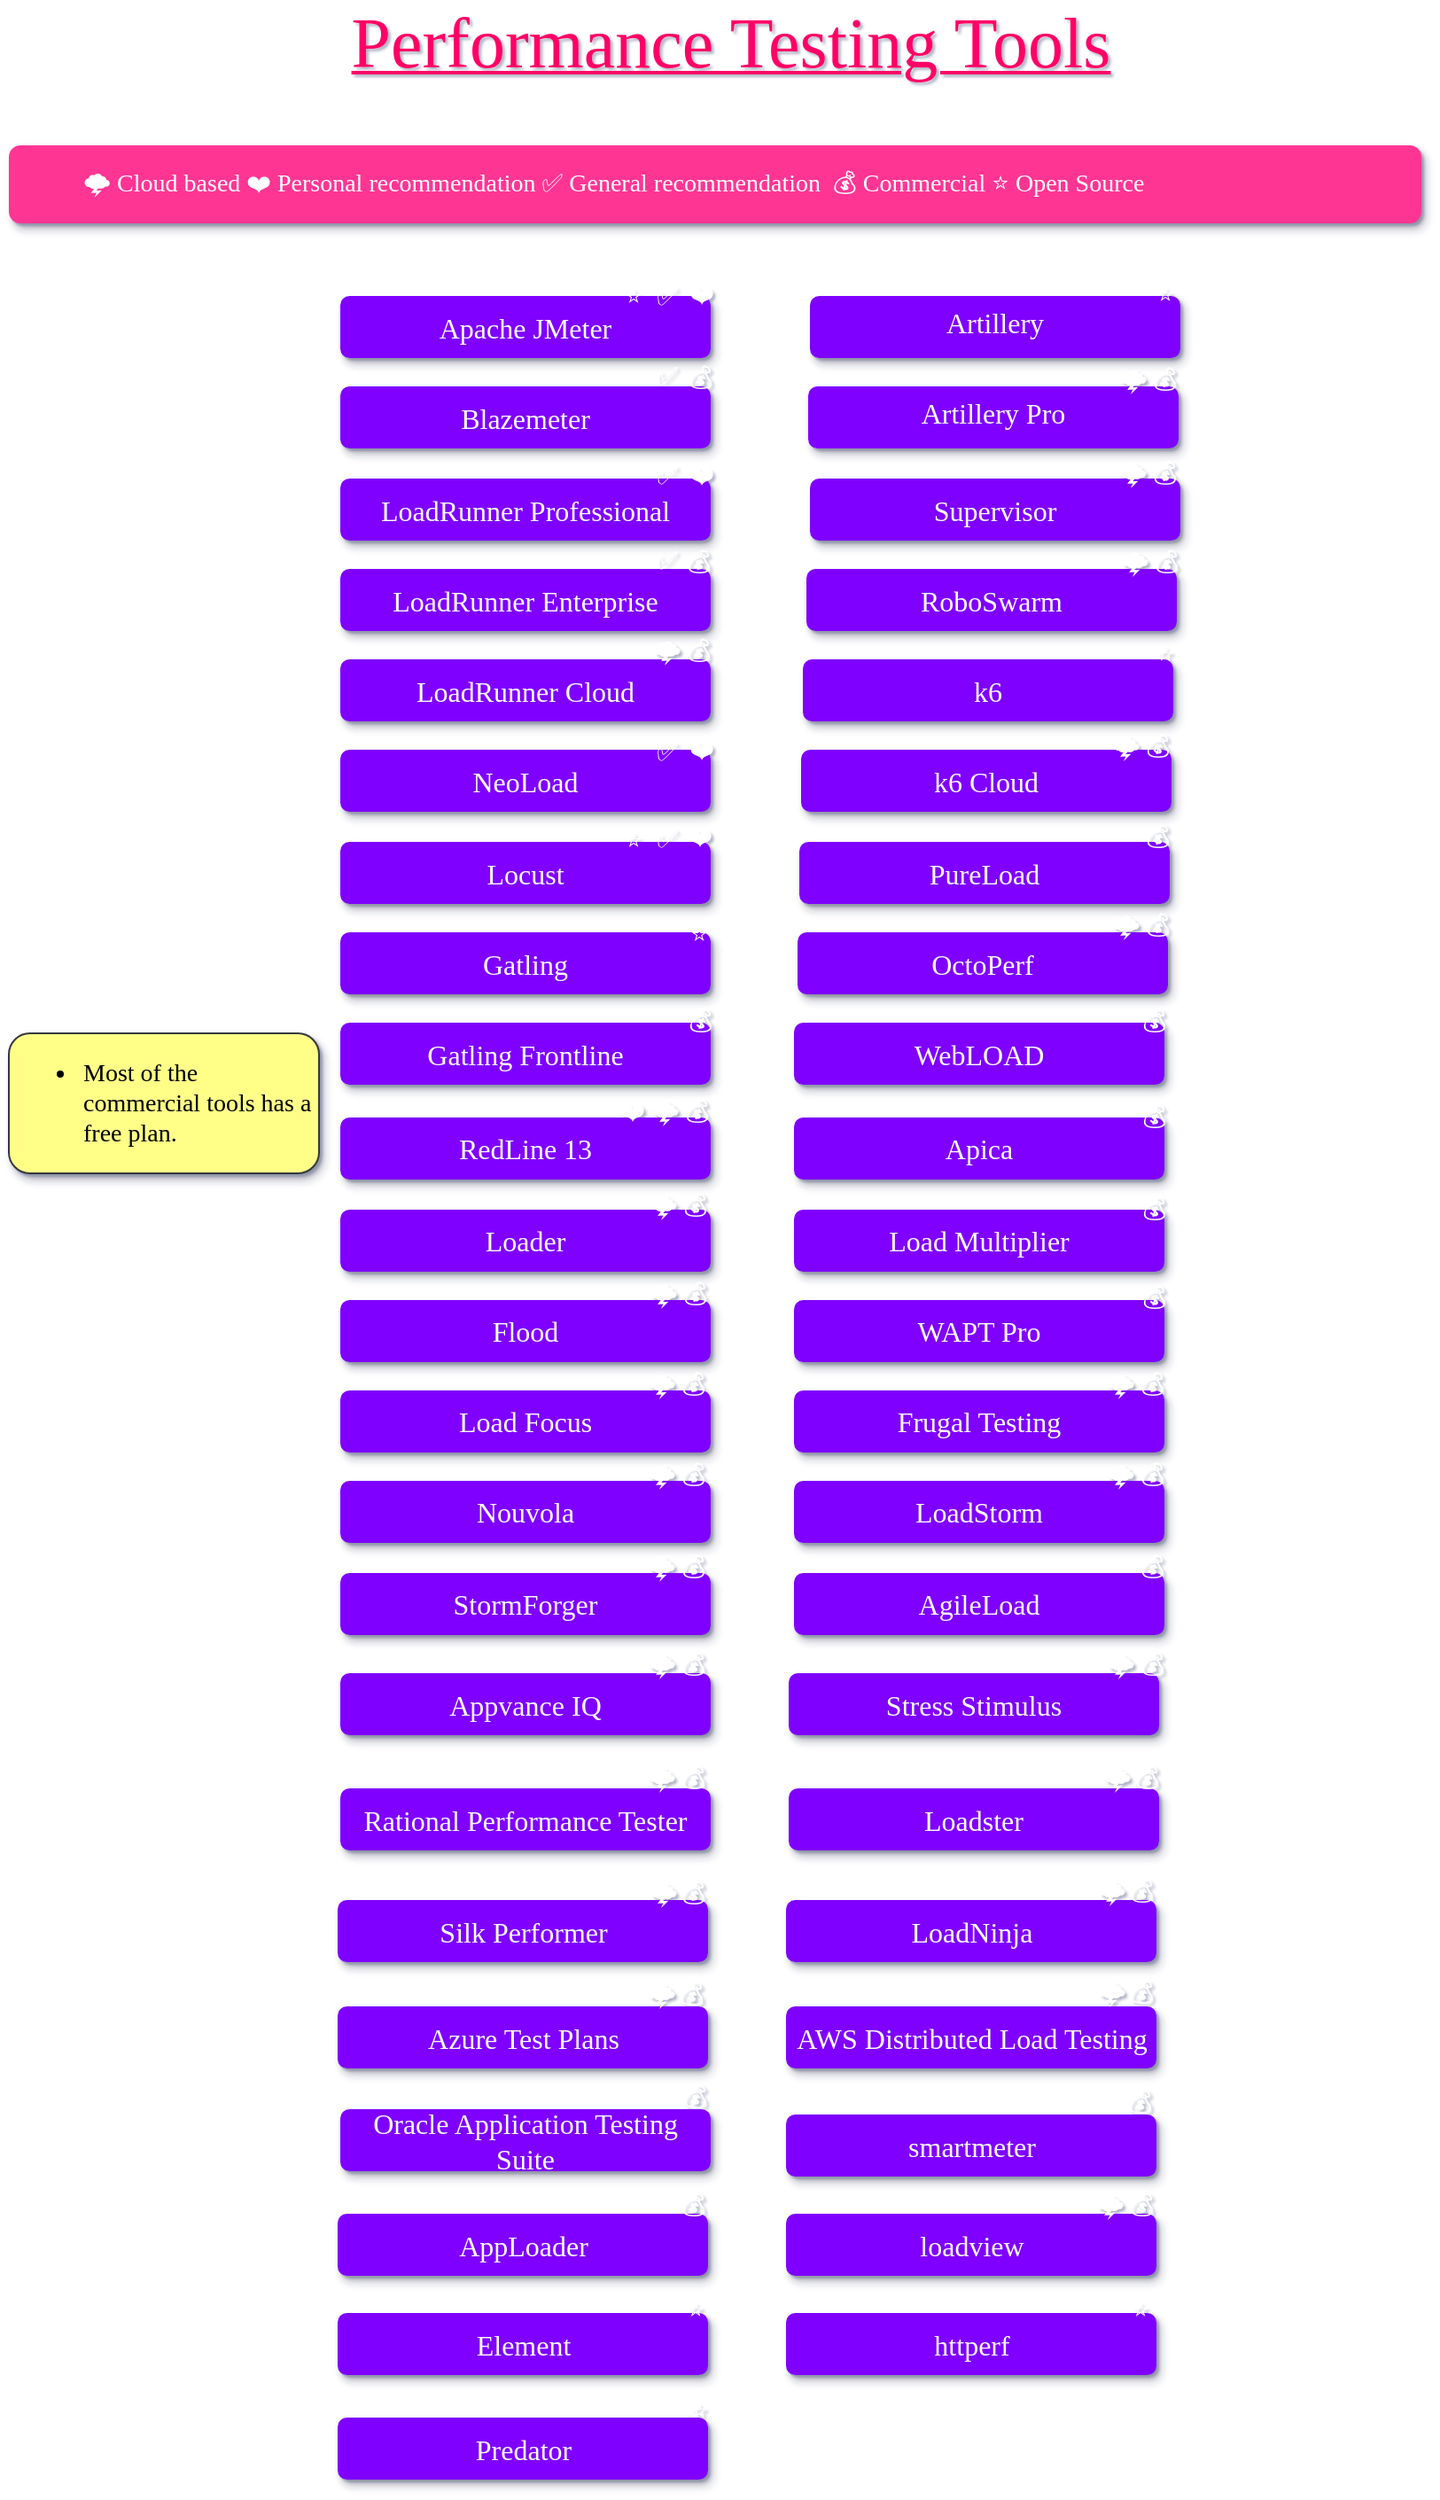 <mxfile version="13.7.9" type="device"><diagram id="22F3wvdYFhS9Jfg9Nk7d" name="Page-1"><mxGraphModel dx="1146" dy="574" grid="0" gridSize="10" guides="1" tooltips="1" connect="1" arrows="1" fold="1" page="1" pageScale="1" pageWidth="850" pageHeight="1100" math="0" shadow="1" extFonts="Ubuntu^https://fonts.googleapis.com/css?family=Ubuntu"><root><mxCell id="0"/><mxCell id="1" parent="0"/><mxCell id="zYHnXsQDgZje1afSydai-6" value="&lt;font style=&quot;font-size: 40px&quot;&gt;Performance Testing Tools&lt;/font&gt;" style="text;html=1;strokeColor=none;fillColor=none;align=center;verticalAlign=middle;whiteSpace=wrap;rounded=0;shadow=1;glass=0;sketch=0;fontFamily=Ubuntu;fontSize=24;fontColor=#FF0066;labelBackgroundColor=none;fontStyle=4;horizontal=1;" parent="1" vertex="1"><mxGeometry x="175" y="27" width="505" height="20" as="geometry"/></mxCell><mxCell id="zYHnXsQDgZje1afSydai-8" value="&lt;blockquote&gt;&lt;font style=&quot;font-size: 14px&quot;&gt;🌩️&amp;nbsp;Cloud based &lt;/font&gt;&lt;font style=&quot;font-size: 14px&quot;&gt;❤️ Personal recommendation &lt;/font&gt;&lt;font style=&quot;font-size: 14px&quot;&gt;✅ General recommendation&amp;nbsp; 💰&lt;/font&gt;&lt;font style=&quot;font-size: 14px&quot;&gt;&amp;nbsp;Commercial &lt;/font&gt;&lt;font style=&quot;font-size: 14px&quot;&gt;⭐ Open Source&lt;/font&gt;&lt;br&gt;&lt;/blockquote&gt;" style="rounded=1;whiteSpace=wrap;html=1;shadow=1;glass=0;labelBackgroundColor=none;sketch=0;fontFamily=Ubuntu;fontSize=14;align=left;spacingRight=0;strokeColor=none;fontColor=#FFFFFF;spacingTop=0;spacing=2;fillColor=#FF3694;" parent="1" vertex="1"><mxGeometry x="20" y="95" width="797" height="44" as="geometry"/></mxCell><mxCell id="zYHnXsQDgZje1afSydai-10" value="&lt;div style=&quot;font-size: 16px&quot; align=&quot;center&quot;&gt;&lt;font style=&quot;font-size: 16px&quot;&gt;Apache JMeter&lt;/font&gt;&lt;/div&gt;" style="rounded=1;whiteSpace=wrap;html=1;shadow=1;glass=0;labelBackgroundColor=none;sketch=0;fontFamily=Ubuntu;fontSize=14;align=center;spacingRight=0;strokeColor=none;fontColor=#FFFFFF;fillColor=#7F00FF;" parent="1" vertex="1"><mxGeometry x="207" y="180" width="209" height="35" as="geometry"/></mxCell><mxCell id="zYHnXsQDgZje1afSydai-17" value="&lt;div style=&quot;font-size: 16px&quot;&gt;&lt;font style=&quot;font-size: 16px&quot;&gt;Blazemeter&lt;/font&gt;&lt;/div&gt;" style="rounded=1;whiteSpace=wrap;html=1;shadow=1;glass=0;labelBackgroundColor=none;sketch=0;fontFamily=Ubuntu;fontSize=14;align=center;spacingRight=0;strokeColor=none;fontColor=#FFFFFF;fillColor=#7F00FF;" parent="1" vertex="1"><mxGeometry x="207" y="231" width="209" height="35" as="geometry"/></mxCell><mxCell id="zYHnXsQDgZje1afSydai-18" value="&lt;div style=&quot;font-size: 16px&quot;&gt;LoadRunner Professional&lt;/div&gt;" style="rounded=1;whiteSpace=wrap;html=1;shadow=1;glass=0;labelBackgroundColor=none;sketch=0;fontFamily=Ubuntu;fontSize=14;align=center;spacingRight=0;strokeColor=none;fontColor=#FFFFFF;fillColor=#7F00FF;" parent="1" vertex="1"><mxGeometry x="207" y="283" width="209" height="35" as="geometry"/></mxCell><mxCell id="zYHnXsQDgZje1afSydai-20" value="&lt;div style=&quot;font-size: 16px&quot;&gt;LoadRunner Enterprise&lt;/div&gt;" style="rounded=1;whiteSpace=wrap;html=1;shadow=1;glass=0;labelBackgroundColor=none;sketch=0;fontFamily=Ubuntu;fontSize=14;align=center;spacingRight=0;strokeColor=none;fontColor=#FFFFFF;fillColor=#7F00FF;" parent="1" vertex="1"><mxGeometry x="207" y="334" width="209" height="35" as="geometry"/></mxCell><mxCell id="zYHnXsQDgZje1afSydai-21" value="&lt;div style=&quot;font-size: 16px&quot;&gt;LoadRunner Cloud&lt;/div&gt;" style="rounded=1;whiteSpace=wrap;html=1;shadow=1;glass=0;labelBackgroundColor=none;sketch=0;fontFamily=Ubuntu;fontSize=14;align=center;spacingRight=0;strokeColor=none;fontColor=#FFFFFF;fillColor=#7F00FF;" parent="1" vertex="1"><mxGeometry x="207" y="385" width="209" height="35" as="geometry"/></mxCell><mxCell id="zYHnXsQDgZje1afSydai-22" value="&lt;div style=&quot;font-size: 16px&quot;&gt;Locust&lt;/div&gt;" style="rounded=1;whiteSpace=wrap;html=1;shadow=1;glass=0;labelBackgroundColor=none;sketch=0;fontFamily=Ubuntu;fontSize=14;align=center;spacingRight=0;strokeColor=none;fontColor=#FFFFFF;fillColor=#7F00FF;" parent="1" vertex="1"><mxGeometry x="207" y="488" width="209" height="35" as="geometry"/></mxCell><mxCell id="zYHnXsQDgZje1afSydai-23" value="&lt;div style=&quot;font-size: 16px&quot;&gt;Gatling&lt;/div&gt;" style="rounded=1;whiteSpace=wrap;html=1;shadow=1;glass=0;labelBackgroundColor=none;sketch=0;fontFamily=Ubuntu;fontSize=14;align=center;spacingRight=0;strokeColor=none;fontColor=#FFFFFF;fillColor=#7F00FF;" parent="1" vertex="1"><mxGeometry x="207" y="539" width="209" height="35" as="geometry"/></mxCell><mxCell id="zYHnXsQDgZje1afSydai-24" value="&lt;font style=&quot;font-size: 16px&quot;&gt;NeoLoad&lt;/font&gt;" style="rounded=1;whiteSpace=wrap;html=1;shadow=1;glass=0;labelBackgroundColor=none;sketch=0;fontFamily=Ubuntu;fontSize=14;align=center;spacingRight=0;strokeColor=none;fontColor=#FFFFFF;fillColor=#7F00FF;" parent="1" vertex="1"><mxGeometry x="207" y="436" width="209" height="35" as="geometry"/></mxCell><mxCell id="zYHnXsQDgZje1afSydai-25" value="&lt;div style=&quot;font-size: 16px&quot;&gt;Load Focus&lt;/div&gt;" style="rounded=1;whiteSpace=wrap;html=1;shadow=1;glass=0;labelBackgroundColor=none;sketch=0;fontFamily=Ubuntu;fontSize=14;align=center;spacingRight=0;strokeColor=none;fontColor=#FFFFFF;fillColor=#7F00FF;" parent="1" vertex="1"><mxGeometry x="207" y="797.5" width="209" height="35" as="geometry"/></mxCell><mxCell id="zYHnXsQDgZje1afSydai-26" value="&lt;div style=&quot;font-size: 16px&quot;&gt;Flood&lt;/div&gt;" style="rounded=1;whiteSpace=wrap;html=1;shadow=1;glass=0;labelBackgroundColor=none;sketch=0;fontFamily=Ubuntu;fontSize=14;align=center;spacingRight=0;strokeColor=none;fontColor=#FFFFFF;fillColor=#7F00FF;" parent="1" vertex="1"><mxGeometry x="207" y="746.5" width="209" height="35" as="geometry"/></mxCell><mxCell id="zYHnXsQDgZje1afSydai-27" value="&lt;font style=&quot;font-size: 16px&quot;&gt;Loader&lt;/font&gt;" style="rounded=1;whiteSpace=wrap;html=1;shadow=1;glass=0;labelBackgroundColor=none;sketch=0;fontFamily=Ubuntu;fontSize=14;align=center;spacingRight=0;strokeColor=none;fontColor=#FFFFFF;fillColor=#7F00FF;" parent="1" vertex="1"><mxGeometry x="207" y="695.5" width="209" height="35" as="geometry"/></mxCell><mxCell id="zYHnXsQDgZje1afSydai-29" value="&lt;div style=&quot;font-size: 16px&quot;&gt;RedLine 13&lt;/div&gt;" style="rounded=1;whiteSpace=wrap;html=1;shadow=1;glass=0;labelBackgroundColor=none;sketch=0;fontFamily=Ubuntu;fontSize=14;align=center;spacingRight=0;strokeColor=none;fontColor=#FFFFFF;fillColor=#7F00FF;" parent="1" vertex="1"><mxGeometry x="207" y="643.5" width="209" height="35" as="geometry"/></mxCell><mxCell id="zYHnXsQDgZje1afSydai-30" value="Nouvola" style="rounded=1;whiteSpace=wrap;html=1;shadow=1;glass=0;labelBackgroundColor=none;sketch=0;fontFamily=Ubuntu;fontSize=16;align=center;spacingRight=0;strokeColor=none;fontColor=#FFFFFF;fillColor=#7F00FF;" parent="1" vertex="1"><mxGeometry x="207" y="848.5" width="209" height="35" as="geometry"/></mxCell><mxCell id="zYHnXsQDgZje1afSydai-31" value="StormForger" style="rounded=1;whiteSpace=wrap;html=1;shadow=1;glass=0;labelBackgroundColor=none;sketch=0;fontFamily=Ubuntu;fontSize=16;align=center;spacingRight=0;strokeColor=none;fontColor=#FFFFFF;fillColor=#7F00FF;" parent="1" vertex="1"><mxGeometry x="207" y="900.5" width="209" height="35" as="geometry"/></mxCell><mxCell id="zYHnXsQDgZje1afSydai-32" value="Stress Stimulus" style="rounded=1;whiteSpace=wrap;html=1;shadow=1;glass=0;labelBackgroundColor=none;sketch=0;fontFamily=Ubuntu;fontSize=16;align=center;spacingRight=0;strokeColor=none;fontColor=#FFFFFF;fillColor=#7F00FF;" parent="1" vertex="1"><mxGeometry x="460.0" y="957" width="209" height="35" as="geometry"/></mxCell><mxCell id="zYHnXsQDgZje1afSydai-33" value="Supervisor" style="rounded=1;whiteSpace=wrap;html=1;shadow=1;glass=0;labelBackgroundColor=none;sketch=0;fontFamily=Ubuntu;fontSize=16;align=center;spacingRight=0;strokeColor=none;fontColor=#FFFFFF;fillColor=#7F00FF;" parent="1" vertex="1"><mxGeometry x="472.0" y="283" width="209" height="35" as="geometry"/></mxCell><mxCell id="zYHnXsQDgZje1afSydai-34" value="RoboSwarm" style="rounded=1;whiteSpace=wrap;html=1;shadow=1;glass=0;labelBackgroundColor=none;sketch=0;fontFamily=Ubuntu;fontSize=16;align=center;spacingRight=0;strokeColor=none;fontColor=#FFFFFF;fillColor=#7F00FF;" parent="1" vertex="1"><mxGeometry x="470.0" y="334" width="209" height="35" as="geometry"/></mxCell><mxCell id="zYHnXsQDgZje1afSydai-35" value="PureLoad" style="rounded=1;whiteSpace=wrap;html=1;shadow=1;glass=0;labelBackgroundColor=none;sketch=0;fontFamily=Ubuntu;fontSize=16;align=center;spacingRight=0;strokeColor=none;fontColor=#FFFFFF;fillColor=#7F00FF;" parent="1" vertex="1"><mxGeometry x="466.0" y="488" width="209" height="35" as="geometry"/></mxCell><mxCell id="zYHnXsQDgZje1afSydai-36" value="k6" style="rounded=1;whiteSpace=wrap;html=1;shadow=1;glass=0;labelBackgroundColor=none;sketch=0;fontFamily=Ubuntu;fontSize=16;align=center;spacingRight=0;strokeColor=none;fontColor=#FFFFFF;fillColor=#7F00FF;" parent="1" vertex="1"><mxGeometry x="468.0" y="385" width="209" height="35" as="geometry"/></mxCell><mxCell id="zYHnXsQDgZje1afSydai-37" value="&lt;div&gt;OctoPerf&lt;/div&gt;" style="rounded=1;whiteSpace=wrap;html=1;shadow=1;glass=0;labelBackgroundColor=none;sketch=0;fontFamily=Ubuntu;fontSize=16;align=center;spacingRight=0;strokeColor=none;fontColor=#FFFFFF;fillColor=#7F00FF;" parent="1" vertex="1"><mxGeometry x="465.0" y="539" width="209" height="35" as="geometry"/></mxCell><mxCell id="zYHnXsQDgZje1afSydai-38" value="WebLOAD" style="rounded=1;whiteSpace=wrap;html=1;shadow=1;glass=0;labelBackgroundColor=none;sketch=0;fontFamily=Ubuntu;fontSize=16;align=center;spacingRight=0;strokeColor=none;fontColor=#FFFFFF;fillColor=#7F00FF;" parent="1" vertex="1"><mxGeometry x="463.0" y="590" width="209" height="35" as="geometry"/></mxCell><mxCell id="zYHnXsQDgZje1afSydai-39" value="Load Multiplier" style="rounded=1;whiteSpace=wrap;html=1;shadow=1;glass=0;labelBackgroundColor=none;sketch=0;fontFamily=Ubuntu;fontSize=16;align=center;spacingRight=0;strokeColor=none;fontColor=#FFFFFF;fillColor=#7F00FF;" parent="1" vertex="1"><mxGeometry x="463.0" y="695.5" width="209" height="35" as="geometry"/></mxCell><mxCell id="zYHnXsQDgZje1afSydai-40" value="Apica" style="rounded=1;whiteSpace=wrap;html=1;shadow=1;glass=0;labelBackgroundColor=none;sketch=0;fontFamily=Ubuntu;fontSize=16;align=center;spacingRight=0;strokeColor=none;fontColor=#FFFFFF;fillColor=#7F00FF;" parent="1" vertex="1"><mxGeometry x="463.0" y="643.5" width="209" height="35" as="geometry"/></mxCell><mxCell id="zYHnXsQDgZje1afSydai-41" value="&lt;div&gt;WAPT Pro&lt;br&gt;&lt;/div&gt;" style="rounded=1;whiteSpace=wrap;html=1;shadow=1;glass=0;labelBackgroundColor=none;sketch=0;fontFamily=Ubuntu;fontSize=16;align=center;spacingRight=0;strokeColor=none;fontColor=#FFFFFF;fillColor=#7F00FF;" parent="1" vertex="1"><mxGeometry x="463.0" y="746.5" width="209" height="35" as="geometry"/></mxCell><mxCell id="zYHnXsQDgZje1afSydai-42" value="Frugal Testing" style="rounded=1;whiteSpace=wrap;html=1;shadow=1;glass=0;labelBackgroundColor=none;sketch=0;fontFamily=Ubuntu;fontSize=16;align=center;spacingRight=0;strokeColor=none;fontColor=#FFFFFF;fillColor=#7F00FF;" parent="1" vertex="1"><mxGeometry x="463.0" y="797.5" width="209" height="35" as="geometry"/></mxCell><mxCell id="zYHnXsQDgZje1afSydai-43" value="AgileLoad" style="rounded=1;whiteSpace=wrap;html=1;shadow=1;glass=0;labelBackgroundColor=none;sketch=0;fontFamily=Ubuntu;fontSize=16;align=center;spacingRight=0;strokeColor=none;fontColor=#FFFFFF;fillColor=#7F00FF;" parent="1" vertex="1"><mxGeometry x="463.0" y="900.5" width="209" height="35" as="geometry"/></mxCell><mxCell id="zYHnXsQDgZje1afSydai-44" value="LoadStorm" style="rounded=1;whiteSpace=wrap;html=1;shadow=1;glass=0;labelBackgroundColor=none;sketch=0;fontFamily=Ubuntu;fontSize=16;align=center;spacingRight=0;strokeColor=none;fontColor=#FFFFFF;fillColor=#7F00FF;" parent="1" vertex="1"><mxGeometry x="463.0" y="848.5" width="209" height="35" as="geometry"/></mxCell><mxCell id="zYHnXsQDgZje1afSydai-45" value="Appvance IQ" style="rounded=1;whiteSpace=wrap;html=1;shadow=1;glass=0;labelBackgroundColor=none;sketch=0;fontFamily=Ubuntu;fontSize=16;align=center;spacingRight=0;strokeColor=none;fontColor=#FFFFFF;fillColor=#7F00FF;" parent="1" vertex="1"><mxGeometry x="207.0" y="957" width="209" height="35" as="geometry"/></mxCell><mxCell id="zYHnXsQDgZje1afSydai-11" value="❤️" style="text;html=1;strokeColor=none;fillColor=none;align=center;verticalAlign=middle;whiteSpace=wrap;rounded=0;shadow=1;glass=0;labelBackgroundColor=none;sketch=0;fontFamily=Ubuntu;fontSize=14;fontColor=#FFFFFF;" parent="1" vertex="1"><mxGeometry x="391" y="170" width="40" height="20" as="geometry"/></mxCell><mxCell id="zYHnXsQDgZje1afSydai-48" value="❤️" style="text;html=1;strokeColor=none;fillColor=none;align=center;verticalAlign=middle;whiteSpace=wrap;rounded=0;shadow=1;glass=0;labelBackgroundColor=none;sketch=0;fontFamily=Ubuntu;fontSize=14;fontColor=#FFFFFF;" parent="1" vertex="1"><mxGeometry x="391" y="272" width="40" height="20" as="geometry"/></mxCell><mxCell id="zYHnXsQDgZje1afSydai-49" value="❤️" style="text;html=1;strokeColor=none;fillColor=none;align=center;verticalAlign=middle;whiteSpace=wrap;rounded=0;shadow=1;glass=0;labelBackgroundColor=none;sketch=0;fontFamily=Ubuntu;fontSize=14;fontColor=#FFFFFF;" parent="1" vertex="1"><mxGeometry x="391" y="427" width="40" height="20" as="geometry"/></mxCell><mxCell id="zYHnXsQDgZje1afSydai-50" value="❤️" style="text;html=1;strokeColor=none;fillColor=none;align=center;verticalAlign=middle;whiteSpace=wrap;rounded=0;shadow=1;glass=0;labelBackgroundColor=none;sketch=0;fontFamily=Ubuntu;fontSize=14;fontColor=#FFFFFF;" parent="1" vertex="1"><mxGeometry x="390" y="476" width="40" height="20" as="geometry"/></mxCell><mxCell id="zYHnXsQDgZje1afSydai-56" value="&lt;font style=&quot;font-size: 14px&quot;&gt;✅&lt;/font&gt;" style="text;html=1;align=center;verticalAlign=middle;resizable=0;points=[];autosize=1;fontSize=14;fontFamily=Ubuntu;fontColor=#FFFFFF;" parent="1" vertex="1"><mxGeometry x="376" y="170" width="29" height="21" as="geometry"/></mxCell><mxCell id="zYHnXsQDgZje1afSydai-57" value="&lt;font style=&quot;font-size: 14px&quot;&gt;✅&lt;/font&gt;" style="text;html=1;align=center;verticalAlign=middle;resizable=0;points=[];autosize=1;fontSize=14;fontFamily=Ubuntu;fontColor=#FFFFFF;" parent="1" vertex="1"><mxGeometry x="376" y="271" width="29" height="21" as="geometry"/></mxCell><mxCell id="zYHnXsQDgZje1afSydai-58" value="&lt;font style=&quot;font-size: 14px&quot;&gt;✅&lt;/font&gt;" style="text;html=1;align=center;verticalAlign=middle;resizable=0;points=[];autosize=1;fontSize=14;fontFamily=Ubuntu;fontColor=#FFFFFF;" parent="1" vertex="1"><mxGeometry x="376" y="427" width="29" height="21" as="geometry"/></mxCell><mxCell id="zYHnXsQDgZje1afSydai-60" value="&lt;font style=&quot;font-size: 14px&quot;&gt;✅&lt;/font&gt;" style="text;html=1;align=center;verticalAlign=middle;resizable=0;points=[];autosize=1;fontSize=14;fontFamily=Ubuntu;fontColor=#FFFFFF;" parent="1" vertex="1"><mxGeometry x="376" y="476" width="29" height="21" as="geometry"/></mxCell><mxCell id="zYHnXsQDgZje1afSydai-68" value="&lt;font style=&quot;font-size: 14px&quot;&gt;✅&lt;/font&gt;" style="text;html=1;align=center;verticalAlign=middle;resizable=0;points=[];autosize=1;fontSize=14;fontFamily=Ubuntu;fontColor=#FFFFFF;" parent="1" vertex="1"><mxGeometry x="376" y="215" width="29" height="21" as="geometry"/></mxCell><mxCell id="zYHnXsQDgZje1afSydai-69" value="&lt;font style=&quot;font-size: 14px&quot;&gt;✅&lt;/font&gt;" style="text;html=1;align=center;verticalAlign=middle;resizable=0;points=[];autosize=1;fontSize=14;fontFamily=Ubuntu;fontColor=#FFFFFF;" parent="1" vertex="1"><mxGeometry x="376" y="319.5" width="29" height="21" as="geometry"/></mxCell><mxCell id="zYHnXsQDgZje1afSydai-72" value="❤️" style="text;html=1;strokeColor=none;fillColor=none;align=center;verticalAlign=middle;whiteSpace=wrap;rounded=0;shadow=1;glass=0;labelBackgroundColor=none;sketch=0;fontFamily=Ubuntu;fontSize=14;fontColor=#FFFFFF;" parent="1" vertex="1"><mxGeometry x="351.5" y="631" width="40" height="20" as="geometry"/></mxCell><mxCell id="zYHnXsQDgZje1afSydai-76" value="&lt;font style=&quot;font-size: 14px&quot;&gt;⭐&lt;/font&gt;" style="text;html=1;align=center;verticalAlign=middle;resizable=0;points=[];autosize=1;fontSize=16;fontFamily=Ubuntu;fontColor=#FFFFFF;" parent="1" vertex="1"><mxGeometry x="357" y="167" width="29" height="24" as="geometry"/></mxCell><mxCell id="zYHnXsQDgZje1afSydai-77" value="&lt;font style=&quot;font-size: 14px&quot;&gt;⭐&lt;/font&gt;" style="text;html=1;align=center;verticalAlign=middle;resizable=0;points=[];autosize=1;fontSize=16;fontFamily=Ubuntu;fontColor=#FFFFFF;" parent="1" vertex="1"><mxGeometry x="394" y="527" width="29" height="24" as="geometry"/></mxCell><mxCell id="zYHnXsQDgZje1afSydai-87" value="&lt;font style=&quot;font-size: 14px&quot;&gt;⭐&lt;/font&gt;" style="text;html=1;align=center;verticalAlign=middle;resizable=0;points=[];autosize=1;fontSize=16;fontFamily=Ubuntu;fontColor=#FFFFFF;" parent="1" vertex="1"><mxGeometry x="657.5" y="369" width="29" height="24" as="geometry"/></mxCell><mxCell id="bugQLbn6xJP5qAEGO4P9-1" value="Gatling Frontline" style="rounded=1;whiteSpace=wrap;html=1;shadow=1;glass=0;labelBackgroundColor=none;sketch=0;fontFamily=Ubuntu;fontSize=16;align=center;spacingRight=0;strokeColor=none;fontColor=#FFFFFF;fillColor=#7F00FF;" parent="1" vertex="1"><mxGeometry x="207" y="590" width="209" height="35" as="geometry"/></mxCell><mxCell id="bugQLbn6xJP5qAEGO4P9-9" value="k6 Cloud" style="rounded=1;whiteSpace=wrap;html=1;shadow=1;glass=0;labelBackgroundColor=none;sketch=0;fontFamily=Ubuntu;fontSize=16;align=center;spacingRight=0;strokeColor=none;fontColor=#FFFFFF;fillColor=#7F00FF;" parent="1" vertex="1"><mxGeometry x="467.0" y="436" width="209" height="35" as="geometry"/></mxCell><mxCell id="bugQLbn6xJP5qAEGO4P9-15" value="&lt;h1 style=&quot;margin-bottom: 1em ; font-size: 16px&quot; class=&quot;strong centered&quot;&gt;&lt;font style=&quot;font-size: 16px&quot;&gt;&lt;span style=&quot;font-weight: normal&quot;&gt;Artillery &lt;/span&gt;&lt;/font&gt;&lt;/h1&gt;" style="rounded=1;whiteSpace=wrap;html=1;shadow=1;glass=0;labelBackgroundColor=none;sketch=0;fontFamily=Ubuntu;fontSize=14;align=center;spacingRight=0;strokeColor=none;fontColor=#FFFFFF;fillColor=#7F00FF;" parent="1" vertex="1"><mxGeometry x="472" y="180" width="209" height="35" as="geometry"/></mxCell><mxCell id="bugQLbn6xJP5qAEGO4P9-16" value="&lt;h1 style=&quot;margin-bottom: 1em ; font-size: 16px&quot; class=&quot;strong centered&quot;&gt;&lt;font style=&quot;font-size: 16px&quot;&gt;&lt;span style=&quot;font-weight: normal&quot;&gt;Artillery Pro&lt;br&gt;&lt;/span&gt;&lt;/font&gt;&lt;/h1&gt;" style="rounded=1;whiteSpace=wrap;html=1;shadow=1;glass=0;labelBackgroundColor=none;sketch=0;fontFamily=Ubuntu;fontSize=14;align=center;spacingRight=0;strokeColor=none;fontColor=#FFFFFF;fillColor=#7F00FF;" parent="1" vertex="1"><mxGeometry x="471" y="231" width="209" height="35" as="geometry"/></mxCell><mxCell id="bugQLbn6xJP5qAEGO4P9-17" value="&lt;font style=&quot;font-size: 14px&quot;&gt;⭐&lt;/font&gt;" style="text;html=1;align=center;verticalAlign=middle;resizable=0;points=[];autosize=1;fontSize=16;fontFamily=Ubuntu;fontColor=#FFFFFF;" parent="1" vertex="1"><mxGeometry x="657.5" y="166" width="29" height="24" as="geometry"/></mxCell><mxCell id="bugQLbn6xJP5qAEGO4P9-30" value="&lt;div&gt;&lt;ul&gt;&lt;li&gt;Most of the commercial tools has a free plan.&lt;/li&gt;&lt;/ul&gt;&lt;/div&gt;" style="rounded=1;whiteSpace=wrap;html=1;shadow=1;glass=0;labelBackgroundColor=none;sketch=0;fontFamily=Ubuntu;fontSize=14;align=left;spacingRight=0;strokeColor=#36393d;spacingTop=0;spacing=2;fillColor=#ffff88;" parent="1" vertex="1"><mxGeometry x="20" y="596" width="175" height="79" as="geometry"/></mxCell><mxCell id="Yni2SpfQZMeOUrL0Gl4F-3" value="&lt;span style=&quot;color: rgb(255 , 255 , 255) ; font-family: &amp;#34;ubuntu&amp;#34; ; font-size: 14px ; text-align: left&quot;&gt;💰&lt;/span&gt;" style="text;html=1;align=center;verticalAlign=middle;resizable=0;points=[];autosize=1;" parent="1" vertex="1"><mxGeometry x="397" y="217.5" width="26" height="19" as="geometry"/></mxCell><mxCell id="Yni2SpfQZMeOUrL0Gl4F-5" value="&lt;span style=&quot;color: rgb(255 , 255 , 255) ; font-family: &amp;#34;ubuntu&amp;#34; ; font-size: 14px ; text-align: left&quot;&gt;💰&lt;/span&gt;" style="text;html=1;align=center;verticalAlign=middle;resizable=0;points=[];autosize=1;" parent="1" vertex="1"><mxGeometry x="395.5" y="321.5" width="26" height="19" as="geometry"/></mxCell><mxCell id="Yni2SpfQZMeOUrL0Gl4F-8" value="" style="group" parent="1" vertex="1" connectable="0"><mxGeometry x="377" y="371.5" width="44.5" height="19" as="geometry"/></mxCell><mxCell id="Yni2SpfQZMeOUrL0Gl4F-6" value="&lt;span style=&quot;color: rgb(255 , 255 , 255) ; font-family: &amp;#34;ubuntu&amp;#34; ; font-size: 14px ; text-align: left&quot;&gt;🌩️&lt;/span&gt;" style="text;html=1;align=center;verticalAlign=middle;resizable=0;points=[];autosize=1;" parent="Yni2SpfQZMeOUrL0Gl4F-8" vertex="1"><mxGeometry width="28" height="19" as="geometry"/></mxCell><mxCell id="Yni2SpfQZMeOUrL0Gl4F-7" value="&lt;span style=&quot;color: rgb(255 , 255 , 255) ; font-family: &amp;#34;ubuntu&amp;#34; ; font-size: 14px ; text-align: left&quot;&gt;💰&lt;/span&gt;" style="text;html=1;align=center;verticalAlign=middle;resizable=0;points=[];autosize=1;" parent="Yni2SpfQZMeOUrL0Gl4F-8" vertex="1"><mxGeometry x="18.5" width="26" height="19" as="geometry"/></mxCell><mxCell id="Yni2SpfQZMeOUrL0Gl4F-12" value="" style="group" parent="1" vertex="1" connectable="0"><mxGeometry x="640" y="271" width="44.5" height="19" as="geometry"/></mxCell><mxCell id="Yni2SpfQZMeOUrL0Gl4F-13" value="&lt;span style=&quot;color: rgb(255 , 255 , 255) ; font-family: &amp;#34;ubuntu&amp;#34; ; font-size: 14px ; text-align: left&quot;&gt;🌩️&lt;/span&gt;" style="text;html=1;align=center;verticalAlign=middle;resizable=0;points=[];autosize=1;" parent="Yni2SpfQZMeOUrL0Gl4F-12" vertex="1"><mxGeometry width="28" height="19" as="geometry"/></mxCell><mxCell id="Yni2SpfQZMeOUrL0Gl4F-14" value="&lt;span style=&quot;color: rgb(255 , 255 , 255) ; font-family: &amp;#34;ubuntu&amp;#34; ; font-size: 14px ; text-align: left&quot;&gt;💰&lt;/span&gt;" style="text;html=1;align=center;verticalAlign=middle;resizable=0;points=[];autosize=1;" parent="Yni2SpfQZMeOUrL0Gl4F-12" vertex="1"><mxGeometry x="18.5" width="26" height="19" as="geometry"/></mxCell><mxCell id="Yni2SpfQZMeOUrL0Gl4F-15" value="" style="group" parent="1" vertex="1" connectable="0"><mxGeometry x="640" y="218" width="44.5" height="19" as="geometry"/></mxCell><mxCell id="Yni2SpfQZMeOUrL0Gl4F-16" value="&lt;span style=&quot;color: rgb(255 , 255 , 255) ; font-family: &amp;#34;ubuntu&amp;#34; ; font-size: 14px ; text-align: left&quot;&gt;🌩️&lt;/span&gt;" style="text;html=1;align=center;verticalAlign=middle;resizable=0;points=[];autosize=1;" parent="Yni2SpfQZMeOUrL0Gl4F-15" vertex="1"><mxGeometry width="28" height="19" as="geometry"/></mxCell><mxCell id="Yni2SpfQZMeOUrL0Gl4F-17" value="&lt;span style=&quot;color: rgb(255 , 255 , 255) ; font-family: &amp;#34;ubuntu&amp;#34; ; font-size: 14px ; text-align: left&quot;&gt;💰&lt;/span&gt;" style="text;html=1;align=center;verticalAlign=middle;resizable=0;points=[];autosize=1;" parent="Yni2SpfQZMeOUrL0Gl4F-15" vertex="1"><mxGeometry x="18.5" width="26" height="19" as="geometry"/></mxCell><mxCell id="Yni2SpfQZMeOUrL0Gl4F-18" value="" style="group" parent="1" vertex="1" connectable="0"><mxGeometry x="641" y="321" width="44.5" height="19" as="geometry"/></mxCell><mxCell id="Yni2SpfQZMeOUrL0Gl4F-19" value="&lt;span style=&quot;color: rgb(255 , 255 , 255) ; font-family: &amp;#34;ubuntu&amp;#34; ; font-size: 14px ; text-align: left&quot;&gt;🌩️&lt;/span&gt;" style="text;html=1;align=center;verticalAlign=middle;resizable=0;points=[];autosize=1;" parent="Yni2SpfQZMeOUrL0Gl4F-18" vertex="1"><mxGeometry width="28" height="19" as="geometry"/></mxCell><mxCell id="Yni2SpfQZMeOUrL0Gl4F-20" value="&lt;span style=&quot;color: rgb(255 , 255 , 255) ; font-family: &amp;#34;ubuntu&amp;#34; ; font-size: 14px ; text-align: left&quot;&gt;💰&lt;/span&gt;" style="text;html=1;align=center;verticalAlign=middle;resizable=0;points=[];autosize=1;" parent="Yni2SpfQZMeOUrL0Gl4F-18" vertex="1"><mxGeometry x="18.5" width="26" height="19" as="geometry"/></mxCell><mxCell id="Yni2SpfQZMeOUrL0Gl4F-21" value="" style="group" parent="1" vertex="1" connectable="0"><mxGeometry x="636" y="425" width="44.5" height="19" as="geometry"/></mxCell><mxCell id="Yni2SpfQZMeOUrL0Gl4F-22" value="&lt;span style=&quot;color: rgb(255 , 255 , 255) ; font-family: &amp;#34;ubuntu&amp;#34; ; font-size: 14px ; text-align: left&quot;&gt;🌩️&lt;/span&gt;" style="text;html=1;align=center;verticalAlign=middle;resizable=0;points=[];autosize=1;" parent="Yni2SpfQZMeOUrL0Gl4F-21" vertex="1"><mxGeometry width="28" height="19" as="geometry"/></mxCell><mxCell id="Yni2SpfQZMeOUrL0Gl4F-23" value="&lt;span style=&quot;color: rgb(255 , 255 , 255) ; font-family: &amp;#34;ubuntu&amp;#34; ; font-size: 14px ; text-align: left&quot;&gt;💰&lt;/span&gt;" style="text;html=1;align=center;verticalAlign=middle;resizable=0;points=[];autosize=1;" parent="Yni2SpfQZMeOUrL0Gl4F-21" vertex="1"><mxGeometry x="18.5" width="26" height="19" as="geometry"/></mxCell><mxCell id="Yni2SpfQZMeOUrL0Gl4F-25" value="" style="group" parent="1" vertex="1" connectable="0"><mxGeometry x="633" y="785" width="44.5" height="19" as="geometry"/></mxCell><mxCell id="Yni2SpfQZMeOUrL0Gl4F-26" value="&lt;span style=&quot;color: rgb(255 , 255 , 255) ; font-family: &amp;#34;ubuntu&amp;#34; ; font-size: 14px ; text-align: left&quot;&gt;🌩️&lt;/span&gt;" style="text;html=1;align=center;verticalAlign=middle;resizable=0;points=[];autosize=1;" parent="Yni2SpfQZMeOUrL0Gl4F-25" vertex="1"><mxGeometry width="28" height="19" as="geometry"/></mxCell><mxCell id="Yni2SpfQZMeOUrL0Gl4F-27" value="&lt;span style=&quot;color: rgb(255 , 255 , 255) ; font-family: &amp;#34;ubuntu&amp;#34; ; font-size: 14px ; text-align: left&quot;&gt;💰&lt;/span&gt;" style="text;html=1;align=center;verticalAlign=middle;resizable=0;points=[];autosize=1;" parent="Yni2SpfQZMeOUrL0Gl4F-25" vertex="1"><mxGeometry x="18.5" width="26" height="19" as="geometry"/></mxCell><mxCell id="Yni2SpfQZMeOUrL0Gl4F-31" value="&lt;span style=&quot;color: rgb(255 , 255 , 255) ; font-family: &amp;#34;ubuntu&amp;#34; ; font-size: 14px ; text-align: left&quot;&gt;💰&lt;/span&gt;" style="text;html=1;align=center;verticalAlign=middle;resizable=0;points=[];autosize=1;" parent="1" vertex="1"><mxGeometry x="654.5" y="476" width="26" height="19" as="geometry"/></mxCell><mxCell id="Yni2SpfQZMeOUrL0Gl4F-32" value="" style="group" parent="1" vertex="1" connectable="0"><mxGeometry x="636" y="526" width="44.5" height="19" as="geometry"/></mxCell><mxCell id="Yni2SpfQZMeOUrL0Gl4F-33" value="&lt;span style=&quot;color: rgb(255 , 255 , 255) ; font-family: &amp;#34;ubuntu&amp;#34; ; font-size: 14px ; text-align: left&quot;&gt;🌩️&lt;/span&gt;" style="text;html=1;align=center;verticalAlign=middle;resizable=0;points=[];autosize=1;" parent="Yni2SpfQZMeOUrL0Gl4F-32" vertex="1"><mxGeometry width="28" height="19" as="geometry"/></mxCell><mxCell id="Yni2SpfQZMeOUrL0Gl4F-34" value="&lt;span style=&quot;color: rgb(255 , 255 , 255) ; font-family: &amp;#34;ubuntu&amp;#34; ; font-size: 14px ; text-align: left&quot;&gt;💰&lt;/span&gt;" style="text;html=1;align=center;verticalAlign=middle;resizable=0;points=[];autosize=1;" parent="Yni2SpfQZMeOUrL0Gl4F-32" vertex="1"><mxGeometry x="18.5" width="26" height="19" as="geometry"/></mxCell><mxCell id="Yni2SpfQZMeOUrL0Gl4F-35" value="&lt;span style=&quot;color: rgb(255 , 255 , 255) ; font-family: &amp;#34;ubuntu&amp;#34; ; font-size: 14px ; text-align: left&quot;&gt;💰&lt;/span&gt;" style="text;html=1;align=center;verticalAlign=middle;resizable=0;points=[];autosize=1;" parent="1" vertex="1"><mxGeometry x="653" y="580" width="26" height="19" as="geometry"/></mxCell><mxCell id="Yni2SpfQZMeOUrL0Gl4F-36" value="&lt;span style=&quot;color: rgb(255 , 255 , 255) ; font-family: &amp;#34;ubuntu&amp;#34; ; font-size: 14px ; text-align: left&quot;&gt;💰&lt;/span&gt;" style="text;html=1;align=center;verticalAlign=middle;resizable=0;points=[];autosize=1;" parent="1" vertex="1"><mxGeometry x="653" y="634.5" width="26" height="19" as="geometry"/></mxCell><mxCell id="Yni2SpfQZMeOUrL0Gl4F-37" value="&lt;span style=&quot;color: rgb(255 , 255 , 255) ; font-family: &amp;#34;ubuntu&amp;#34; ; font-size: 14px ; text-align: left&quot;&gt;💰&lt;/span&gt;" style="text;html=1;align=center;verticalAlign=middle;resizable=0;points=[];autosize=1;" parent="1" vertex="1"><mxGeometry x="653" y="686" width="26" height="19" as="geometry"/></mxCell><mxCell id="Yni2SpfQZMeOUrL0Gl4F-38" value="&lt;span style=&quot;color: rgb(255 , 255 , 255) ; font-family: &amp;#34;ubuntu&amp;#34; ; font-size: 14px ; text-align: left&quot;&gt;💰&lt;/span&gt;" style="text;html=1;align=center;verticalAlign=middle;resizable=0;points=[];autosize=1;" parent="1" vertex="1"><mxGeometry x="653" y="736" width="26" height="19" as="geometry"/></mxCell><mxCell id="Yni2SpfQZMeOUrL0Gl4F-39" value="" style="group" parent="1" vertex="1" connectable="0"><mxGeometry x="633" y="836" width="44.5" height="19" as="geometry"/></mxCell><mxCell id="Yni2SpfQZMeOUrL0Gl4F-40" value="&lt;span style=&quot;color: rgb(255 , 255 , 255) ; font-family: &amp;#34;ubuntu&amp;#34; ; font-size: 14px ; text-align: left&quot;&gt;🌩️&lt;/span&gt;" style="text;html=1;align=center;verticalAlign=middle;resizable=0;points=[];autosize=1;" parent="Yni2SpfQZMeOUrL0Gl4F-39" vertex="1"><mxGeometry width="28" height="19" as="geometry"/></mxCell><mxCell id="Yni2SpfQZMeOUrL0Gl4F-41" value="&lt;span style=&quot;color: rgb(255 , 255 , 255) ; font-family: &amp;#34;ubuntu&amp;#34; ; font-size: 14px ; text-align: left&quot;&gt;💰&lt;/span&gt;" style="text;html=1;align=center;verticalAlign=middle;resizable=0;points=[];autosize=1;" parent="Yni2SpfQZMeOUrL0Gl4F-39" vertex="1"><mxGeometry x="18.5" width="26" height="19" as="geometry"/></mxCell><mxCell id="Yni2SpfQZMeOUrL0Gl4F-42" value="&lt;span style=&quot;color: rgb(255 , 255 , 255) ; font-family: &amp;#34;ubuntu&amp;#34; ; font-size: 14px ; text-align: left&quot;&gt;💰&lt;/span&gt;" style="text;html=1;align=center;verticalAlign=middle;resizable=0;points=[];autosize=1;" parent="1" vertex="1"><mxGeometry x="651.5" y="888" width="26" height="19" as="geometry"/></mxCell><mxCell id="Yni2SpfQZMeOUrL0Gl4F-43" value="" style="group" parent="1" vertex="1" connectable="0"><mxGeometry x="633" y="943" width="44.5" height="19" as="geometry"/></mxCell><mxCell id="Yni2SpfQZMeOUrL0Gl4F-44" value="&lt;span style=&quot;color: rgb(255 , 255 , 255) ; font-family: &amp;#34;ubuntu&amp;#34; ; font-size: 14px ; text-align: left&quot;&gt;🌩️&lt;/span&gt;" style="text;html=1;align=center;verticalAlign=middle;resizable=0;points=[];autosize=1;" parent="Yni2SpfQZMeOUrL0Gl4F-43" vertex="1"><mxGeometry width="28" height="19" as="geometry"/></mxCell><mxCell id="Yni2SpfQZMeOUrL0Gl4F-45" value="&lt;span style=&quot;color: rgb(255 , 255 , 255) ; font-family: &amp;#34;ubuntu&amp;#34; ; font-size: 14px ; text-align: left&quot;&gt;💰&lt;/span&gt;" style="text;html=1;align=center;verticalAlign=middle;resizable=0;points=[];autosize=1;" parent="Yni2SpfQZMeOUrL0Gl4F-43" vertex="1"><mxGeometry x="18.5" width="26" height="19" as="geometry"/></mxCell><mxCell id="Yni2SpfQZMeOUrL0Gl4F-46" value="" style="group" parent="1" vertex="1" connectable="0"><mxGeometry x="374" y="943" width="44.5" height="19" as="geometry"/></mxCell><mxCell id="Yni2SpfQZMeOUrL0Gl4F-47" value="&lt;span style=&quot;color: rgb(255 , 255 , 255) ; font-family: &amp;#34;ubuntu&amp;#34; ; font-size: 14px ; text-align: left&quot;&gt;🌩️&lt;/span&gt;" style="text;html=1;align=center;verticalAlign=middle;resizable=0;points=[];autosize=1;" parent="Yni2SpfQZMeOUrL0Gl4F-46" vertex="1"><mxGeometry width="28" height="19" as="geometry"/></mxCell><mxCell id="Yni2SpfQZMeOUrL0Gl4F-48" value="&lt;span style=&quot;color: rgb(255 , 255 , 255) ; font-family: &amp;#34;ubuntu&amp;#34; ; font-size: 14px ; text-align: left&quot;&gt;💰&lt;/span&gt;" style="text;html=1;align=center;verticalAlign=middle;resizable=0;points=[];autosize=1;" parent="Yni2SpfQZMeOUrL0Gl4F-46" vertex="1"><mxGeometry x="18.5" width="26" height="19" as="geometry"/></mxCell><mxCell id="Yni2SpfQZMeOUrL0Gl4F-49" value="" style="group" parent="1" vertex="1" connectable="0"><mxGeometry x="374" y="888" width="44.5" height="19" as="geometry"/></mxCell><mxCell id="Yni2SpfQZMeOUrL0Gl4F-50" value="&lt;span style=&quot;color: rgb(255 , 255 , 255) ; font-family: &amp;#34;ubuntu&amp;#34; ; font-size: 14px ; text-align: left&quot;&gt;🌩️&lt;/span&gt;" style="text;html=1;align=center;verticalAlign=middle;resizable=0;points=[];autosize=1;" parent="Yni2SpfQZMeOUrL0Gl4F-49" vertex="1"><mxGeometry width="28" height="19" as="geometry"/></mxCell><mxCell id="Yni2SpfQZMeOUrL0Gl4F-51" value="&lt;span style=&quot;color: rgb(255 , 255 , 255) ; font-family: &amp;#34;ubuntu&amp;#34; ; font-size: 14px ; text-align: left&quot;&gt;💰&lt;/span&gt;" style="text;html=1;align=center;verticalAlign=middle;resizable=0;points=[];autosize=1;" parent="Yni2SpfQZMeOUrL0Gl4F-49" vertex="1"><mxGeometry x="18.5" width="26" height="19" as="geometry"/></mxCell><mxCell id="Yni2SpfQZMeOUrL0Gl4F-52" value="" style="group" parent="1" vertex="1" connectable="0"><mxGeometry x="374" y="836" width="44.5" height="19" as="geometry"/></mxCell><mxCell id="Yni2SpfQZMeOUrL0Gl4F-53" value="&lt;span style=&quot;color: rgb(255 , 255 , 255) ; font-family: &amp;#34;ubuntu&amp;#34; ; font-size: 14px ; text-align: left&quot;&gt;🌩️&lt;/span&gt;" style="text;html=1;align=center;verticalAlign=middle;resizable=0;points=[];autosize=1;" parent="Yni2SpfQZMeOUrL0Gl4F-52" vertex="1"><mxGeometry width="28" height="19" as="geometry"/></mxCell><mxCell id="Yni2SpfQZMeOUrL0Gl4F-54" value="&lt;span style=&quot;color: rgb(255 , 255 , 255) ; font-family: &amp;#34;ubuntu&amp;#34; ; font-size: 14px ; text-align: left&quot;&gt;💰&lt;/span&gt;" style="text;html=1;align=center;verticalAlign=middle;resizable=0;points=[];autosize=1;" parent="Yni2SpfQZMeOUrL0Gl4F-52" vertex="1"><mxGeometry x="18.5" width="26" height="19" as="geometry"/></mxCell><mxCell id="Yni2SpfQZMeOUrL0Gl4F-55" value="" style="group" parent="1" vertex="1" connectable="0"><mxGeometry x="374" y="785" width="44.5" height="19" as="geometry"/></mxCell><mxCell id="Yni2SpfQZMeOUrL0Gl4F-56" value="&lt;span style=&quot;color: rgb(255 , 255 , 255) ; font-family: &amp;#34;ubuntu&amp;#34; ; font-size: 14px ; text-align: left&quot;&gt;🌩️&lt;/span&gt;" style="text;html=1;align=center;verticalAlign=middle;resizable=0;points=[];autosize=1;" parent="Yni2SpfQZMeOUrL0Gl4F-55" vertex="1"><mxGeometry width="28" height="19" as="geometry"/></mxCell><mxCell id="Yni2SpfQZMeOUrL0Gl4F-57" value="&lt;span style=&quot;color: rgb(255 , 255 , 255) ; font-family: &amp;#34;ubuntu&amp;#34; ; font-size: 14px ; text-align: left&quot;&gt;💰&lt;/span&gt;" style="text;html=1;align=center;verticalAlign=middle;resizable=0;points=[];autosize=1;" parent="Yni2SpfQZMeOUrL0Gl4F-55" vertex="1"><mxGeometry x="18.5" width="26" height="19" as="geometry"/></mxCell><mxCell id="Yni2SpfQZMeOUrL0Gl4F-58" value="" style="group" parent="1" vertex="1" connectable="0"><mxGeometry x="375" y="734" width="44.5" height="19" as="geometry"/></mxCell><mxCell id="Yni2SpfQZMeOUrL0Gl4F-59" value="&lt;span style=&quot;color: rgb(255 , 255 , 255) ; font-family: &amp;#34;ubuntu&amp;#34; ; font-size: 14px ; text-align: left&quot;&gt;🌩️&lt;/span&gt;" style="text;html=1;align=center;verticalAlign=middle;resizable=0;points=[];autosize=1;" parent="Yni2SpfQZMeOUrL0Gl4F-58" vertex="1"><mxGeometry width="28" height="19" as="geometry"/></mxCell><mxCell id="Yni2SpfQZMeOUrL0Gl4F-60" value="&lt;span style=&quot;color: rgb(255 , 255 , 255) ; font-family: &amp;#34;ubuntu&amp;#34; ; font-size: 14px ; text-align: left&quot;&gt;💰&lt;/span&gt;" style="text;html=1;align=center;verticalAlign=middle;resizable=0;points=[];autosize=1;" parent="Yni2SpfQZMeOUrL0Gl4F-58" vertex="1"><mxGeometry x="18.5" width="26" height="19" as="geometry"/></mxCell><mxCell id="Yni2SpfQZMeOUrL0Gl4F-61" value="" style="group" parent="1" vertex="1" connectable="0"><mxGeometry x="375" y="684" width="44.5" height="19" as="geometry"/></mxCell><mxCell id="Yni2SpfQZMeOUrL0Gl4F-62" value="&lt;span style=&quot;color: rgb(255 , 255 , 255) ; font-family: &amp;#34;ubuntu&amp;#34; ; font-size: 14px ; text-align: left&quot;&gt;🌩️&lt;/span&gt;" style="text;html=1;align=center;verticalAlign=middle;resizable=0;points=[];autosize=1;" parent="Yni2SpfQZMeOUrL0Gl4F-61" vertex="1"><mxGeometry width="28" height="19" as="geometry"/></mxCell><mxCell id="Yni2SpfQZMeOUrL0Gl4F-63" value="&lt;span style=&quot;color: rgb(255 , 255 , 255) ; font-family: &amp;#34;ubuntu&amp;#34; ; font-size: 14px ; text-align: left&quot;&gt;💰&lt;/span&gt;" style="text;html=1;align=center;verticalAlign=middle;resizable=0;points=[];autosize=1;" parent="Yni2SpfQZMeOUrL0Gl4F-61" vertex="1"><mxGeometry x="18.5" width="26" height="19" as="geometry"/></mxCell><mxCell id="Yni2SpfQZMeOUrL0Gl4F-67" value="&lt;span style=&quot;color: rgb(255 , 255 , 255) ; font-family: &amp;#34;ubuntu&amp;#34; ; font-size: 14px ; text-align: left&quot;&gt;💰&lt;/span&gt;" style="text;html=1;align=center;verticalAlign=middle;resizable=0;points=[];autosize=1;" parent="1" vertex="1"><mxGeometry x="397" y="580" width="26" height="19" as="geometry"/></mxCell><mxCell id="Yni2SpfQZMeOUrL0Gl4F-68" value="" style="group" parent="1" vertex="1" connectable="0"><mxGeometry x="376" y="631" width="44.5" height="19" as="geometry"/></mxCell><mxCell id="Yni2SpfQZMeOUrL0Gl4F-69" value="&lt;span style=&quot;color: rgb(255 , 255 , 255) ; font-family: &amp;#34;ubuntu&amp;#34; ; font-size: 14px ; text-align: left&quot;&gt;🌩️&lt;/span&gt;" style="text;html=1;align=center;verticalAlign=middle;resizable=0;points=[];autosize=1;" parent="Yni2SpfQZMeOUrL0Gl4F-68" vertex="1"><mxGeometry width="28" height="19" as="geometry"/></mxCell><mxCell id="Yni2SpfQZMeOUrL0Gl4F-70" value="&lt;span style=&quot;color: rgb(255 , 255 , 255) ; font-family: &amp;#34;ubuntu&amp;#34; ; font-size: 14px ; text-align: left&quot;&gt;💰&lt;/span&gt;" style="text;html=1;align=center;verticalAlign=middle;resizable=0;points=[];autosize=1;" parent="Yni2SpfQZMeOUrL0Gl4F-68" vertex="1"><mxGeometry x="18.5" width="26" height="19" as="geometry"/></mxCell><mxCell id="OVG1S8ci_eswUnPFmkFc-1" value="Rational Performance Tester" style="rounded=1;whiteSpace=wrap;html=1;shadow=1;glass=0;labelBackgroundColor=none;sketch=0;fontFamily=Ubuntu;fontSize=16;align=center;spacingRight=0;strokeColor=none;fontColor=#FFFFFF;fillColor=#7F00FF;" parent="1" vertex="1"><mxGeometry x="207.0" y="1022" width="209" height="35" as="geometry"/></mxCell><mxCell id="OVG1S8ci_eswUnPFmkFc-2" value="" style="group" parent="1" vertex="1" connectable="0"><mxGeometry x="374" y="1007" width="44.5" height="19" as="geometry"/></mxCell><mxCell id="OVG1S8ci_eswUnPFmkFc-3" value="&lt;span style=&quot;color: rgb(255 , 255 , 255) ; font-family: &amp;#34;ubuntu&amp;#34; ; font-size: 14px ; text-align: left&quot;&gt;🌩️&lt;/span&gt;" style="text;html=1;align=center;verticalAlign=middle;resizable=0;points=[];autosize=1;" parent="OVG1S8ci_eswUnPFmkFc-2" vertex="1"><mxGeometry width="28" height="19" as="geometry"/></mxCell><mxCell id="OVG1S8ci_eswUnPFmkFc-4" value="&lt;span style=&quot;color: rgb(255 , 255 , 255) ; font-family: &amp;#34;ubuntu&amp;#34; ; font-size: 14px ; text-align: left&quot;&gt;💰&lt;/span&gt;" style="text;html=1;align=center;verticalAlign=middle;resizable=0;points=[];autosize=1;" parent="OVG1S8ci_eswUnPFmkFc-2" vertex="1"><mxGeometry x="18.5" width="26" height="19" as="geometry"/></mxCell><mxCell id="OVG1S8ci_eswUnPFmkFc-5" value="Loadster" style="rounded=1;whiteSpace=wrap;html=1;shadow=1;glass=0;labelBackgroundColor=none;sketch=0;fontFamily=Ubuntu;fontSize=16;align=center;spacingRight=0;strokeColor=none;fontColor=#FFFFFF;fillColor=#7F00FF;" parent="1" vertex="1"><mxGeometry x="460.0" y="1022" width="209" height="35" as="geometry"/></mxCell><mxCell id="OVG1S8ci_eswUnPFmkFc-6" value="" style="group" parent="1" vertex="1" connectable="0"><mxGeometry x="630.5" y="1007" width="44.5" height="19" as="geometry"/></mxCell><mxCell id="OVG1S8ci_eswUnPFmkFc-7" value="&lt;span style=&quot;color: rgb(255 , 255 , 255) ; font-family: &amp;#34;ubuntu&amp;#34; ; font-size: 14px ; text-align: left&quot;&gt;🌩️&lt;/span&gt;" style="text;html=1;align=center;verticalAlign=middle;resizable=0;points=[];autosize=1;" parent="OVG1S8ci_eswUnPFmkFc-6" vertex="1"><mxGeometry width="28" height="19" as="geometry"/></mxCell><mxCell id="OVG1S8ci_eswUnPFmkFc-8" value="&lt;span style=&quot;color: rgb(255 , 255 , 255) ; font-family: &amp;#34;ubuntu&amp;#34; ; font-size: 14px ; text-align: left&quot;&gt;💰&lt;/span&gt;" style="text;html=1;align=center;verticalAlign=middle;resizable=0;points=[];autosize=1;" parent="OVG1S8ci_eswUnPFmkFc-6" vertex="1"><mxGeometry x="18.5" width="26" height="19" as="geometry"/></mxCell><mxCell id="OVG1S8ci_eswUnPFmkFc-9" value="Silk Performer" style="rounded=1;whiteSpace=wrap;html=1;shadow=1;glass=0;labelBackgroundColor=none;sketch=0;fontFamily=Ubuntu;fontSize=16;align=center;spacingRight=0;strokeColor=none;fontColor=#FFFFFF;fillColor=#7F00FF;" parent="1" vertex="1"><mxGeometry x="205.5" y="1085" width="209" height="35" as="geometry"/></mxCell><mxCell id="OVG1S8ci_eswUnPFmkFc-10" value="" style="group" parent="1" vertex="1" connectable="0"><mxGeometry x="374.5" y="1072" width="44.5" height="19" as="geometry"/></mxCell><mxCell id="OVG1S8ci_eswUnPFmkFc-11" value="&lt;span style=&quot;color: rgb(255 , 255 , 255) ; font-family: &amp;#34;ubuntu&amp;#34; ; font-size: 14px ; text-align: left&quot;&gt;🌩️&lt;/span&gt;" style="text;html=1;align=center;verticalAlign=middle;resizable=0;points=[];autosize=1;" parent="OVG1S8ci_eswUnPFmkFc-10" vertex="1"><mxGeometry width="28" height="19" as="geometry"/></mxCell><mxCell id="OVG1S8ci_eswUnPFmkFc-12" value="&lt;span style=&quot;color: rgb(255 , 255 , 255) ; font-family: &amp;#34;ubuntu&amp;#34; ; font-size: 14px ; text-align: left&quot;&gt;💰&lt;/span&gt;" style="text;html=1;align=center;verticalAlign=middle;resizable=0;points=[];autosize=1;" parent="OVG1S8ci_eswUnPFmkFc-10" vertex="1"><mxGeometry x="18.5" width="26" height="19" as="geometry"/></mxCell><mxCell id="OVG1S8ci_eswUnPFmkFc-14" value="LoadNinja" style="rounded=1;whiteSpace=wrap;html=1;shadow=1;glass=0;labelBackgroundColor=none;sketch=0;fontFamily=Ubuntu;fontSize=16;align=center;spacingRight=0;strokeColor=none;fontColor=#FFFFFF;fillColor=#7F00FF;" parent="1" vertex="1"><mxGeometry x="458.5" y="1085" width="209" height="35" as="geometry"/></mxCell><mxCell id="OVG1S8ci_eswUnPFmkFc-15" value="" style="group" parent="1" vertex="1" connectable="0"><mxGeometry x="627.5" y="1071" width="44.5" height="19" as="geometry"/></mxCell><mxCell id="OVG1S8ci_eswUnPFmkFc-16" value="&lt;span style=&quot;color: rgb(255 , 255 , 255) ; font-family: &amp;#34;ubuntu&amp;#34; ; font-size: 14px ; text-align: left&quot;&gt;🌩️&lt;/span&gt;" style="text;html=1;align=center;verticalAlign=middle;resizable=0;points=[];autosize=1;" parent="OVG1S8ci_eswUnPFmkFc-15" vertex="1"><mxGeometry width="28" height="19" as="geometry"/></mxCell><mxCell id="OVG1S8ci_eswUnPFmkFc-17" value="&lt;span style=&quot;color: rgb(255 , 255 , 255) ; font-family: &amp;#34;ubuntu&amp;#34; ; font-size: 14px ; text-align: left&quot;&gt;💰&lt;/span&gt;" style="text;html=1;align=center;verticalAlign=middle;resizable=0;points=[];autosize=1;" parent="OVG1S8ci_eswUnPFmkFc-15" vertex="1"><mxGeometry x="18.5" width="26" height="19" as="geometry"/></mxCell><mxCell id="OVG1S8ci_eswUnPFmkFc-18" value="Azure Test Plans" style="rounded=1;whiteSpace=wrap;html=1;shadow=1;glass=0;labelBackgroundColor=none;sketch=0;fontFamily=Ubuntu;fontSize=16;align=center;spacingRight=0;strokeColor=none;fontColor=#FFFFFF;fillColor=#7F00FF;" parent="1" vertex="1"><mxGeometry x="205.5" y="1145" width="209" height="35" as="geometry"/></mxCell><mxCell id="OVG1S8ci_eswUnPFmkFc-19" value="" style="group" parent="1" vertex="1" connectable="0"><mxGeometry x="373.5" y="1129" width="44.5" height="19" as="geometry"/></mxCell><mxCell id="OVG1S8ci_eswUnPFmkFc-20" value="&lt;span style=&quot;color: rgb(255 , 255 , 255) ; font-family: &amp;#34;ubuntu&amp;#34; ; font-size: 14px ; text-align: left&quot;&gt;🌩️&lt;/span&gt;" style="text;html=1;align=center;verticalAlign=middle;resizable=0;points=[];autosize=1;" parent="OVG1S8ci_eswUnPFmkFc-19" vertex="1"><mxGeometry width="28" height="19" as="geometry"/></mxCell><mxCell id="OVG1S8ci_eswUnPFmkFc-21" value="&lt;span style=&quot;color: rgb(255 , 255 , 255) ; font-family: &amp;#34;ubuntu&amp;#34; ; font-size: 14px ; text-align: left&quot;&gt;💰&lt;/span&gt;" style="text;html=1;align=center;verticalAlign=middle;resizable=0;points=[];autosize=1;" parent="OVG1S8ci_eswUnPFmkFc-19" vertex="1"><mxGeometry x="18.5" width="26" height="19" as="geometry"/></mxCell><mxCell id="OVG1S8ci_eswUnPFmkFc-22" value="AWS Distributed Load Testing" style="rounded=1;whiteSpace=wrap;html=1;shadow=1;glass=0;labelBackgroundColor=none;sketch=0;fontFamily=Ubuntu;fontSize=16;align=center;spacingRight=0;strokeColor=none;fontColor=#FFFFFF;fillColor=#7F00FF;" parent="1" vertex="1"><mxGeometry x="458.5" y="1145" width="209" height="35" as="geometry"/></mxCell><mxCell id="OVG1S8ci_eswUnPFmkFc-23" value="" style="group" parent="1" vertex="1" connectable="0"><mxGeometry x="627.5" y="1128" width="44.5" height="19" as="geometry"/></mxCell><mxCell id="OVG1S8ci_eswUnPFmkFc-24" value="&lt;span style=&quot;color: rgb(255 , 255 , 255) ; font-family: &amp;#34;ubuntu&amp;#34; ; font-size: 14px ; text-align: left&quot;&gt;🌩️&lt;/span&gt;" style="text;html=1;align=center;verticalAlign=middle;resizable=0;points=[];autosize=1;" parent="OVG1S8ci_eswUnPFmkFc-23" vertex="1"><mxGeometry width="28" height="19" as="geometry"/></mxCell><mxCell id="OVG1S8ci_eswUnPFmkFc-25" value="&lt;span style=&quot;color: rgb(255 , 255 , 255) ; font-family: &amp;#34;ubuntu&amp;#34; ; font-size: 14px ; text-align: left&quot;&gt;💰&lt;/span&gt;" style="text;html=1;align=center;verticalAlign=middle;resizable=0;points=[];autosize=1;" parent="OVG1S8ci_eswUnPFmkFc-23" vertex="1"><mxGeometry x="18.5" width="26" height="19" as="geometry"/></mxCell><mxCell id="KxiyO2zgNzE_35bIaMfh-1" value="&lt;h4&gt;&lt;span style=&quot;font-weight: normal&quot;&gt;Oracle Application Testing Suite&lt;/span&gt;&lt;/h4&gt;" style="rounded=1;whiteSpace=wrap;html=1;shadow=1;glass=0;labelBackgroundColor=none;sketch=0;fontFamily=Ubuntu;fontSize=16;align=center;spacingRight=0;strokeColor=none;fontColor=#FFFFFF;fillColor=#7F00FF;" parent="1" vertex="1"><mxGeometry x="207.0" y="1203" width="209" height="35" as="geometry"/></mxCell><mxCell id="KxiyO2zgNzE_35bIaMfh-2" value="&lt;span style=&quot;color: rgb(255 , 255 , 255) ; font-family: &amp;#34;ubuntu&amp;#34; ; font-size: 14px ; text-align: left&quot;&gt;💰&lt;/span&gt;" style="text;html=1;align=center;verticalAlign=middle;resizable=0;points=[];autosize=1;" parent="1" vertex="1"><mxGeometry x="393.5" y="1187" width="26" height="19" as="geometry"/></mxCell><mxCell id="KxiyO2zgNzE_35bIaMfh-3" value="AppLoader" style="rounded=1;whiteSpace=wrap;html=1;shadow=1;glass=0;labelBackgroundColor=none;sketch=0;fontFamily=Ubuntu;fontSize=16;align=center;spacingRight=0;strokeColor=none;fontColor=#FFFFFF;fillColor=#7F00FF;" parent="1" vertex="1"><mxGeometry x="205.5" y="1262" width="209" height="35" as="geometry"/></mxCell><mxCell id="KxiyO2zgNzE_35bIaMfh-5" value="smartmeter" style="rounded=1;whiteSpace=wrap;html=1;shadow=1;glass=0;labelBackgroundColor=none;sketch=0;fontFamily=Ubuntu;fontSize=16;align=center;spacingRight=0;strokeColor=none;fontColor=#FFFFFF;fillColor=#7F00FF;" parent="1" vertex="1"><mxGeometry x="458.5" y="1206" width="209" height="35" as="geometry"/></mxCell><mxCell id="KxiyO2zgNzE_35bIaMfh-4" value="&lt;span style=&quot;color: rgb(255 , 255 , 255) ; font-family: &amp;#34;ubuntu&amp;#34; ; font-size: 14px ; text-align: left&quot;&gt;💰&lt;/span&gt;" style="text;html=1;align=center;verticalAlign=middle;resizable=0;points=[];autosize=1;" parent="1" vertex="1"><mxGeometry x="645.25" y="1190" width="26" height="19" as="geometry"/></mxCell><mxCell id="KxiyO2zgNzE_35bIaMfh-6" value="&lt;span style=&quot;color: rgb(255 , 255 , 255) ; font-family: &amp;#34;ubuntu&amp;#34; ; font-size: 14px ; text-align: left&quot;&gt;💰&lt;/span&gt;" style="text;html=1;align=center;verticalAlign=middle;resizable=0;points=[];autosize=1;" parent="1" vertex="1"><mxGeometry x="393" y="1248" width="26" height="19" as="geometry"/></mxCell><mxCell id="KxiyO2zgNzE_35bIaMfh-7" value="loadview" style="rounded=1;whiteSpace=wrap;html=1;shadow=1;glass=0;labelBackgroundColor=none;sketch=0;fontFamily=Ubuntu;fontSize=16;align=center;spacingRight=0;strokeColor=none;fontColor=#FFFFFF;fillColor=#7F00FF;" parent="1" vertex="1"><mxGeometry x="458.5" y="1262" width="209" height="35" as="geometry"/></mxCell><mxCell id="KxiyO2zgNzE_35bIaMfh-8" value="" style="group" parent="1" vertex="1" connectable="0"><mxGeometry x="627" y="1248" width="44.5" height="19" as="geometry"/></mxCell><mxCell id="KxiyO2zgNzE_35bIaMfh-9" value="&lt;span style=&quot;color: rgb(255 , 255 , 255) ; font-family: &amp;#34;ubuntu&amp;#34; ; font-size: 14px ; text-align: left&quot;&gt;🌩️&lt;/span&gt;" style="text;html=1;align=center;verticalAlign=middle;resizable=0;points=[];autosize=1;" parent="KxiyO2zgNzE_35bIaMfh-8" vertex="1"><mxGeometry width="28" height="19" as="geometry"/></mxCell><mxCell id="KxiyO2zgNzE_35bIaMfh-10" value="&lt;span style=&quot;color: rgb(255 , 255 , 255) ; font-family: &amp;#34;ubuntu&amp;#34; ; font-size: 14px ; text-align: left&quot;&gt;💰&lt;/span&gt;" style="text;html=1;align=center;verticalAlign=middle;resizable=0;points=[];autosize=1;" parent="KxiyO2zgNzE_35bIaMfh-8" vertex="1"><mxGeometry x="18.5" width="26" height="19" as="geometry"/></mxCell><mxCell id="KxiyO2zgNzE_35bIaMfh-11" value="Element" style="rounded=1;whiteSpace=wrap;html=1;shadow=1;glass=0;labelBackgroundColor=none;sketch=0;fontFamily=Ubuntu;fontSize=16;align=center;spacingRight=0;strokeColor=none;fontColor=#FFFFFF;fillColor=#7F00FF;" parent="1" vertex="1"><mxGeometry x="205.5" y="1318" width="209" height="35" as="geometry"/></mxCell><mxCell id="KxiyO2zgNzE_35bIaMfh-13" value="&lt;font style=&quot;font-size: 14px&quot;&gt;⭐&lt;/font&gt;" style="text;html=1;align=center;verticalAlign=middle;resizable=0;points=[];autosize=1;fontSize=16;fontFamily=Ubuntu;fontColor=#FFFFFF;" parent="1" vertex="1"><mxGeometry x="392.5" y="1303" width="29" height="24" as="geometry"/></mxCell><mxCell id="KxiyO2zgNzE_35bIaMfh-14" value="httperf" style="rounded=1;whiteSpace=wrap;html=1;shadow=1;glass=0;labelBackgroundColor=none;sketch=0;fontFamily=Ubuntu;fontSize=16;align=center;spacingRight=0;strokeColor=none;fontColor=#FFFFFF;fillColor=#7F00FF;" parent="1" vertex="1"><mxGeometry x="458.5" y="1318" width="209" height="35" as="geometry"/></mxCell><mxCell id="KxiyO2zgNzE_35bIaMfh-15" value="&lt;font style=&quot;font-size: 14px&quot;&gt;⭐&lt;/font&gt;" style="text;html=1;align=center;verticalAlign=middle;resizable=0;points=[];autosize=1;fontSize=16;fontFamily=Ubuntu;fontColor=#FFFFFF;" parent="1" vertex="1"><mxGeometry x="643.75" y="1303" width="29" height="24" as="geometry"/></mxCell><mxCell id="KxiyO2zgNzE_35bIaMfh-16" value="Predator" style="rounded=1;whiteSpace=wrap;html=1;shadow=1;glass=0;labelBackgroundColor=none;sketch=0;fontFamily=Ubuntu;fontSize=16;align=center;spacingRight=0;strokeColor=none;fontColor=#FFFFFF;fillColor=#7F00FF;" parent="1" vertex="1"><mxGeometry x="205.5" y="1377" width="209" height="35" as="geometry"/></mxCell><mxCell id="KxiyO2zgNzE_35bIaMfh-17" value="&lt;font style=&quot;font-size: 14px&quot;&gt;⭐&lt;/font&gt;" style="text;html=1;align=center;verticalAlign=middle;resizable=0;points=[];autosize=1;fontSize=16;fontFamily=Ubuntu;fontColor=#FFFFFF;" parent="1" vertex="1"><mxGeometry x="394" y="1360" width="29" height="24" as="geometry"/></mxCell><mxCell id="uJNXIk-0X2FqmKmZsXO_-1" value="&lt;font style=&quot;font-size: 14px&quot;&gt;⭐&lt;/font&gt;" style="text;html=1;align=center;verticalAlign=middle;resizable=0;points=[];autosize=1;fontSize=16;fontFamily=Ubuntu;fontColor=#FFFFFF;" vertex="1" parent="1"><mxGeometry x="357" y="473.5" width="29" height="24" as="geometry"/></mxCell></root></mxGraphModel></diagram></mxfile>